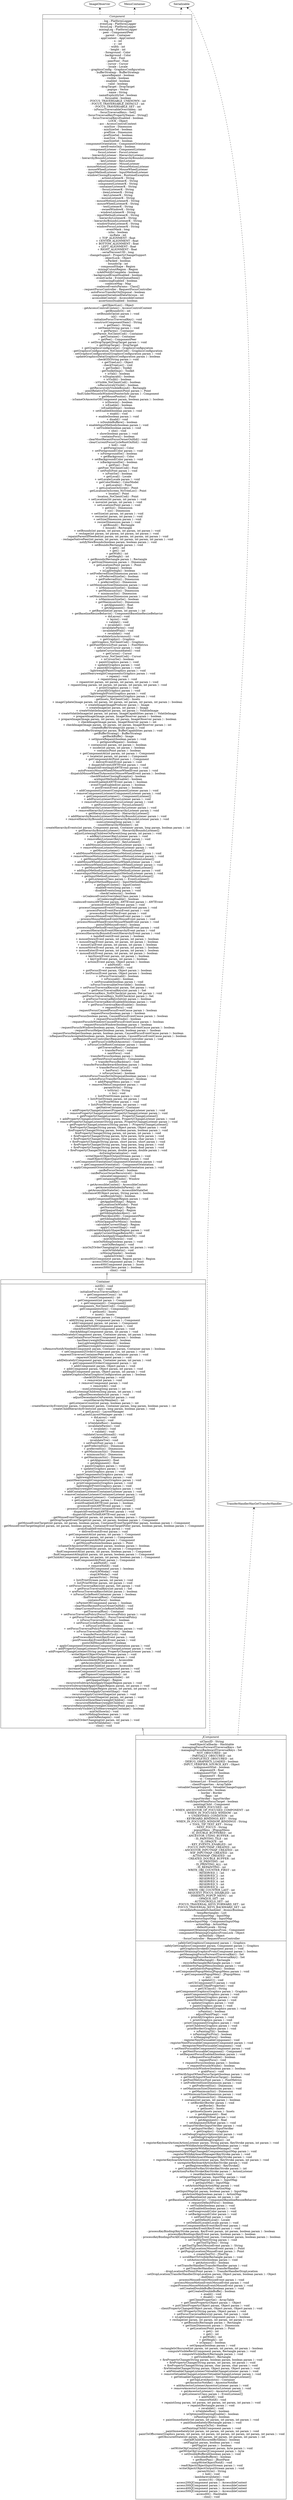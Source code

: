 digraph uml{rankdir=BT;JComponent->Container [arrowhead="onormal"];Container->Component [arrowhead="onormal"];Component->ImageObserver [arrowhead="vee",style="dashed"];Component->MenuContainer [arrowhead="vee",style="dashed"];Component->Serializable [arrowhead="vee",style="dashed"];Component[shape = "record",label=<{ <i>Component</i>|- log : PlatformLogger<br/>- eventLog : PlatformLogger<br/>- focusLog : PlatformLogger<br/>- mixingLog : PlatformLogger<br/>- peer : ComponentPeer<br/>- parent : Container<br/>- appContext : AppContext<br/>- x : int<br/>- y : int<br/>- width : int<br/>- height : int<br/>- foreground : Color<br/>- background : Color<br/>- font : Font<br/>- peerFont : Font<br/>- cursor : Cursor<br/>- locale : Locale<br/>- graphicsConfig : GraphicsConfiguration<br/>- bufferStrategy : BufferStrategy<br/>- ignoreRepaint : boolean<br/>- visible : boolean<br/>- enabled : boolean<br/>- valid : boolean<br/>- dropTarget : DropTarget<br/>- popups : Vector<br/>- name : String<br/>- nameExplicitlySet : boolean<br/>- focusable : boolean<br/>- FOCUS_TRAVERSABLE_UNKNOWN : int<br/>- FOCUS_TRAVERSABLE_DEFAULT : int<br/>- FOCUS_TRAVERSABLE_SET : int<br/>- isFocusTraversableOverridden : int<br/>- focusTraversalKeys : Set[]<br/>- focusTraversalKeyPropertyNames : String[]<br/>- focusTraversalKeysEnabled : boolean<br/>- LOCK : Object<br/>- acc : AccessControlContext<br/>- minSize : Dimension<br/>- minSizeSet : boolean<br/>- prefSize : Dimension<br/>- prefSizeSet : boolean<br/>- maxSize : Dimension<br/>- maxSizeSet : boolean<br/>- componentOrientation : ComponentOrientation<br/>- newEventsOnly : boolean<br/>- componentListener : ComponentListener<br/>- focusListener : FocusListener<br/>- hierarchyListener : HierarchyListener<br/>- hierarchyBoundsListener : HierarchyBoundsListener<br/>- keyListener : KeyListener<br/>- mouseListener : MouseListener<br/>- mouseMotionListener : MouseMotionListener<br/>- mouseWheelListener : MouseWheelListener<br/>- inputMethodListener : InputMethodListener<br/>- windowClosingException : RuntimeException<br/>- actionListenerK : String<br/>- adjustmentListenerK : String<br/>- componentListenerK : String<br/>- containerListenerK : String<br/>- focusListenerK : String<br/>- itemListenerK : String<br/>- keyListenerK : String<br/>- mouseListenerK : String<br/>- mouseMotionListenerK : String<br/>- mouseWheelListenerK : String<br/>- textListenerK : String<br/>- ownedWindowK : String<br/>- windowListenerK : String<br/>- inputMethodListenerK : String<br/>- hierarchyListenerK : String<br/>- hierarchyBoundsListenerK : String<br/>- windowStateListenerK : String<br/>- windowFocusListenerK : String<br/>- eventMask : long<br/>- isInc : boolean<br/>- incRate : int<br/>+ TOP_ALIGNMENT : float<br/>+ CENTER_ALIGNMENT : float<br/>+ BOTTOM_ALIGNMENT : float<br/>+ LEFT_ALIGNMENT : float<br/>+ RIGHT_ALIGNMENT : float<br/>- serialVersionUID : long<br/>- changeSupport : PropertyChangeSupport<br/>- objectLock : Object<br/>- isPacked : boolean<br/>- boundsOp : int<br/>- compoundShape : Region<br/>- mixingCutoutRegion : Region<br/>- isAddNotifyComplete : boolean<br/>- backgroundEraseDisabled : boolean<br/>- eventCache : EventQueueItem[]<br/>- coalescingEnabled : boolean<br/>- coalesceMap : Map<br/>- coalesceEventsParams : Class[]<br/>- requestFocusController : RequestFocusController<br/>- autoFocusTransferOnDisposal : boolean<br/>- componentSerializedDataVersion : int<br/>- accessibleContext : AccessibleContext<br/>- assertionsDisabled : boolean<br/>|- getObjectLoc() : Object<br/>- getAccessControlContex() : AccessControlContext<br/>- getBoundsO() : int<br/>- setBoundsOp(int param ) : void<br/>- ini() : void<br/>- initializeFocusTraversalKey() : void<br/>- constructComponentNam() : String<br/>+ getNam() : String<br/>+ setName(String param ) : void<br/>+ getParen() : Container<br/>- getParent_NoClientCod() : Container<br/>- getContaine() : Container<br/>+ getPee() : ComponentPeer<br/>+ setDropTarget(DropTarget param ) : void<br/>+ getDropTarge() : DropTarget<br/>+ getGraphicsConfiguratio() : GraphicsConfiguration<br/>- getGraphicsConfiguration_NoClientCod() : GraphicsConfiguration<br/>- setGraphicsConfiguration(GraphicsConfiguration param ) : void<br/>- updateGraphicsData(GraphicsConfiguration param ) : boolean<br/>- checkGD(String param ) : void<br/>+ getTreeLoc() : Object<br/>- checkTreeLoc() : void<br/>+ getToolki() : Toolkit<br/>- getToolkitImp() : Toolkit<br/>+ isVali() : boolean<br/>+ isDisplayabl() : boolean<br/>+ isVisibl() : boolean<br/>- isVisible_NoClientCod() : boolean<br/>- isRecursivelyVisibl() : boolean<br/>- getRecursivelyVisibleBound() : Rectangle<br/>- pointRelativeToComponent(Point param ) : Point<br/>- findUnderMouseInWindow(PointerInfo param ) : Component<br/>+ getMousePositio() : Point<br/>- isSameOrAncestorOf(Component param, boolean param ) : boolean<br/>+ isShowin() : boolean<br/>+ isEnable() : boolean<br/>- isEnabledImp() : boolean<br/>+ setEnabled(boolean param ) : void<br/>+ enabl() : void<br/>+ enable(boolean param ) : void<br/>+ disabl() : void<br/>+ isDoubleBuffere() : boolean<br/>+ enableInputMethods(boolean param ) : void<br/>+ setVisible(boolean param ) : void<br/>+ sho() : void<br/>+ show(boolean param ) : void<br/>- containsFocu() : boolean<br/>- clearMostRecentFocusOwnerOnHid() : void<br/>- clearCurrentFocusCycleRootOnHid() : void<br/>+ hid() : void<br/>+ getForegroun() : Color<br/>+ setForeground(Color param ) : void<br/>+ isForegroundSe() : boolean<br/>+ getBackgroun() : Color<br/>+ setBackground(Color param ) : void<br/>+ isBackgroundSe() : boolean<br/>+ getFon() : Font<br/>- getFont_NoClientCod() : Font<br/>+ setFont(Font param ) : void<br/>+ isFontSe() : boolean<br/>+ getLocal() : Locale<br/>+ setLocale(Locale param ) : void<br/>+ getColorMode() : ColorModel<br/>+ getLocatio() : Point<br/>+ getLocationOnScree() : Point<br/>- getLocationOnScreen_NoTreeLoc() : Point<br/>+ locatio() : Point<br/>- location_NoClientCod() : Point<br/>+ setLocation(int param, int param ) : void<br/>+ move(int param, int param ) : void<br/>+ setLocation(Point param ) : void<br/>+ getSiz() : Dimension<br/>+ siz() : Dimension<br/>+ setSize(int param, int param ) : void<br/>+ resize(int param, int param ) : void<br/>+ setSize(Dimension param ) : void<br/>+ resize(Dimension param ) : void<br/>+ getBound() : Rectangle<br/>+ bound() : Rectangle<br/>+ setBounds(int param, int param, int param, int param ) : void<br/>+ reshape(int param, int param, int param, int param ) : void<br/>- repaintParentIfNeeded(int param, int param, int param, int param ) : void<br/>- reshapeNativePeer(int param, int param, int param, int param, int param ) : void<br/>- notifyNewBounds(boolean param, boolean param ) : void<br/>+ setBounds(Rectangle param ) : void<br/>+ get() : int<br/>+ get() : int<br/>+ getWidt() : int<br/>+ getHeigh() : int<br/>+ getBounds(Rectangle param ) : Rectangle<br/>+ getSize(Dimension param ) : Dimension<br/>+ getLocation(Point param ) : Point<br/>+ isOpaqu() : boolean<br/>+ isLightweigh() : boolean<br/>+ setPreferredSize(Dimension param ) : void<br/>+ isPreferredSizeSe() : boolean<br/>+ getPreferredSiz() : Dimension<br/>+ preferredSiz() : Dimension<br/>+ setMinimumSize(Dimension param ) : void<br/>+ isMinimumSizeSe() : boolean<br/>+ getMinimumSiz() : Dimension<br/>+ minimumSiz() : Dimension<br/>+ setMaximumSize(Dimension param ) : void<br/>+ isMaximumSizeSe() : boolean<br/>+ getMaximumSiz() : Dimension<br/>+ getAlignment() : float<br/>+ getAlignment() : float<br/>+ getBaseline(int param, int param ) : int<br/>+ getBaselineResizeBehavio() : ComponentBaselineResizeBehavior<br/>+ doLayou() : void<br/>+ layou() : void<br/>+ validat() : void<br/>+ invalidat() : void<br/>- invalidateParen() : void<br/>- invalidateIfVali() : void<br/>+ revalidat() : void<br/>- revalidateSynchronousl() : void<br/>+ getGraphic() : Graphics<br/>- getGraphics_NoClientCod() : Graphics<br/>+ getFontMetrics(Font param ) : FontMetrics<br/>+ setCursor(Cursor param ) : void<br/>- updateCursorImmediatel() : void<br/>+ getCurso() : Cursor<br/>- getCursor_NoClientCod() : Cursor<br/>+ isCursorSe() : boolean<br/>+ paint(Graphics param ) : void<br/>+ update(Graphics param ) : void<br/>+ paintAll(Graphics param ) : void<br/>- lightweightPaint(Graphics param ) : void<br/>- paintHeavyweightComponents(Graphics param ) : void<br/>+ repain() : void<br/>+ repaint(long param ) : void<br/>+ repaint(int param, int param, int param, int param ) : void<br/>+ repaint(long param, int param, int param, int param, int param ) : void<br/>+ print(Graphics param ) : void<br/>+ printAll(Graphics param ) : void<br/>- lightweightPrint(Graphics param ) : void<br/>- printHeavyweightComponents(Graphics param ) : void<br/>- getInsets_NoClientCod() : Insets<br/>+ imageUpdate(Image param, int param, int param, int param, int param, int param ) : boolean<br/>+ createImage(ImageProducer param ) : Image<br/>+ createImage(int param, int param ) : Image<br/>+ createVolatileImage(int param, int param ) : VolatileImage<br/>+ createVolatileImage(int param, int param, ImageCapabilities param ) : VolatileImage<br/>+ prepareImage(Image param, ImageObserver param ) : boolean<br/>+ prepareImage(Image param, int param, int param, ImageObserver param ) : boolean<br/>+ checkImage(Image param, ImageObserver param ) : int<br/>+ checkImage(Image param, int param, int param, ImageObserver param ) : int<br/>- createBufferStrategy(int param ) : void<br/>- createBufferStrategy(int param, BufferCapabilities param ) : void<br/>- getBufferStrateg() : BufferStrategy<br/>- getBackBuffe() : Image<br/>+ setIgnoreRepaint(boolean param ) : void<br/>+ getIgnoreRepain() : boolean<br/>+ contains(int param, int param ) : boolean<br/>+ inside(int param, int param ) : boolean<br/>+ contains(Point param ) : boolean<br/>+ getComponentAt(int param, int param ) : Component<br/>+ locate(int param, int param ) : Component<br/>+ getComponentAt(Point param ) : Component<br/>+ deliverEvent(Event param ) : void<br/>+ dispatchEvent(AWTEvent param ) : void<br/>- dispatchEventImpl(AWTEvent param ) : void<br/>- autoProcessMouseWheel(MouseWheelEvent param ) : void<br/>- dispatchMouseWheelToAncestor(MouseWheelEvent param ) : boolean<br/>- checkWindowClosingExceptio() : boolean<br/>- areInputMethodsEnable() : boolean<br/>- eventEnabled(AWTEvent param ) : boolean<br/>- eventTypeEnabled(int param ) : boolean<br/>+ postEvent(Event param ) : boolean<br/>+ addComponentListener(ComponentListener param ) : void<br/>+ removeComponentListener(ComponentListener param ) : void<br/>+ getComponentListener() : ComponentListener[]<br/>+ addFocusListener(FocusListener param ) : void<br/>+ removeFocusListener(FocusListener param ) : void<br/>+ getFocusListener() : FocusListener[]<br/>+ addHierarchyListener(HierarchyListener param ) : void<br/>+ removeHierarchyListener(HierarchyListener param ) : void<br/>+ getHierarchyListener() : HierarchyListener[]<br/>+ addHierarchyBoundsListener(HierarchyBoundsListener param ) : void<br/>+ removeHierarchyBoundsListener(HierarchyBoundsListener param ) : void<br/>- numListening(long param ) : int<br/>- countHierarchyMember() : int<br/>- createHierarchyEvents(int param, Component param, Container param, long param, boolean param ) : int<br/>+ getHierarchyBoundsListener() : HierarchyBoundsListener[]<br/>- adjustListeningChildrenOnParent(long param, int param ) : void<br/>+ addKeyListener(KeyListener param ) : void<br/>+ removeKeyListener(KeyListener param ) : void<br/>+ getKeyListener() : KeyListener[]<br/>+ addMouseListener(MouseListener param ) : void<br/>+ removeMouseListener(MouseListener param ) : void<br/>+ getMouseListener() : MouseListener[]<br/>+ addMouseMotionListener(MouseMotionListener param ) : void<br/>+ removeMouseMotionListener(MouseMotionListener param ) : void<br/>+ getMouseMotionListener() : MouseMotionListener[]<br/>+ addMouseWheelListener(MouseWheelListener param ) : void<br/>+ removeMouseWheelListener(MouseWheelListener param ) : void<br/>+ getMouseWheelListener() : MouseWheelListener[]<br/>+ addInputMethodListener(InputMethodListener param ) : void<br/>+ removeInputMethodListener(InputMethodListener param ) : void<br/>+ getInputMethodListener() : InputMethodListener[]<br/>+ getListeners(Class param ) : EventListener[]<br/>+ getInputMethodRequest() : InputMethodRequests<br/>+ getInputContex() : InputContext<br/>- enableEvents(long param ) : void<br/>- disableEvents(long param ) : void<br/>- checkCoalescin() : boolean<br/>- isCoalesceEventsOverriden(Class param ) : boolean<br/>- isCoalescingEnable() : boolean<br/>- coalesceEvents(AWTEvent param, AWTEvent param ) : AWTEvent<br/>- processEvent(AWTEvent param ) : void<br/>- processComponentEvent(ComponentEvent param ) : void<br/>- processFocusEvent(FocusEvent param ) : void<br/>- processKeyEvent(KeyEvent param ) : void<br/>- processMouseEvent(MouseEvent param ) : void<br/>- processMouseMotionEvent(MouseEvent param ) : void<br/>- processMouseWheelEvent(MouseWheelEvent param ) : void<br/>- postsOldMouseEvent() : boolean<br/>- processInputMethodEvent(InputMethodEvent param ) : void<br/>- processHierarchyEvent(HierarchyEvent param ) : void<br/>- processHierarchyBoundsEvent(HierarchyEvent param ) : void<br/>+ handleEvent(Event param ) : boolean<br/>+ mouseDown(Event param, int param, int param ) : boolean<br/>+ mouseDrag(Event param, int param, int param ) : boolean<br/>+ mouseUp(Event param, int param, int param ) : boolean<br/>+ mouseMove(Event param, int param, int param ) : boolean<br/>+ mouseEnter(Event param, int param, int param ) : boolean<br/>+ mouseExit(Event param, int param, int param ) : boolean<br/>+ keyDown(Event param, int param ) : boolean<br/>+ keyUp(Event param, int param ) : boolean<br/>+ action(Event param, Object param ) : boolean<br/>+ addNotif() : void<br/>+ removeNotif() : void<br/>+ gotFocus(Event param, Object param ) : boolean<br/>+ lostFocus(Event param, Object param ) : boolean<br/>+ isFocusTraversabl() : boolean<br/>+ isFocusabl() : boolean<br/>+ setFocusable(boolean param ) : void<br/>- isFocusTraversableOverridde() : boolean<br/>+ setFocusTraversalKeys(int param, Set param ) : void<br/>+ getFocusTraversalKeys(int param ) : Set<br/>- setFocusTraversalKeys_NoIDCheck(int param, Set param ) : void<br/>- getFocusTraversalKeys_NoIDCheck(int param ) : Set<br/>+ areFocusTraversalKeysSet(int param ) : boolean<br/>+ setFocusTraversalKeysEnabled(boolean param ) : void<br/>+ getFocusTraversalKeysEnable() : boolean<br/>+ requestFocu() : void<br/>- requestFocus(CausedFocusEventCause param ) : boolean<br/>- requestFocus(boolean param ) : boolean<br/>- requestFocus(boolean param, CausedFocusEventCause param ) : boolean<br/>+ requestFocusInWindo() : boolean<br/>- requestFocusInWindow(CausedFocusEventCause param ) : boolean<br/>- requestFocusInWindow(boolean param ) : boolean<br/>- requestFocusInWindow(boolean param, CausedFocusEventCause param ) : boolean<br/>- requestFocusHelper(boolean param, boolean param ) : boolean<br/>- requestFocusHelper(boolean param, boolean param, CausedFocusEventCause param ) : boolean<br/>- isRequestFocusAccepted(boolean param, boolean param, CausedFocusEventCause param ) : boolean<br/>- setRequestFocusController(RequestFocusController param ) : void<br/>+ getFocusCycleRootAncesto() : Container<br/>+ isFocusCycleRoot(Container param ) : boolean<br/>- getTraversalRoo() : Container<br/>+ transferFocu() : void<br/>+ nextFocu() : void<br/>- transferFocus(boolean param ) : boolean<br/>- getNextFocusCandidat() : Component<br/>+ transferFocusBackwar() : void<br/>- transferFocusBackward(boolean param ) : boolean<br/>+ transferFocusUpCycl() : void<br/>+ hasFocu() : boolean<br/>+ isFocusOwne() : boolean<br/>- setAutoFocusTransferOnDisposal(boolean param ) : void<br/>- isAutoFocusTransferOnDisposa() : boolean<br/>+ add(PopupMenu param ) : void<br/>+ remove(MenuComponent param ) : void<br/>- paramStrin() : String<br/>+ toStrin() : String<br/>+ lis() : void<br/>+ list(PrintStream param ) : void<br/>+ list(PrintStream param, int param ) : void<br/>+ list(PrintWriter param ) : void<br/>+ list(PrintWriter param, int param ) : void<br/>- getNativeContaine() : Container<br/>+ addPropertyChangeListener(PropertyChangeListener param ) : void<br/>+ removePropertyChangeListener(PropertyChangeListener param ) : void<br/>+ getPropertyChangeListener() : PropertyChangeListener[]<br/>+ addPropertyChangeListener(String param, PropertyChangeListener param ) : void<br/>+ removePropertyChangeListener(String param, PropertyChangeListener param ) : void<br/>+ getPropertyChangeListeners(String param ) : PropertyChangeListener[]<br/>- firePropertyChange(String param, Object param, Object param ) : void<br/>- firePropertyChange(String param, boolean param, boolean param ) : void<br/>- firePropertyChange(String param, int param, int param ) : void<br/>+ firePropertyChange(String param, byte param, byte param ) : void<br/>+ firePropertyChange(String param, char param, char param ) : void<br/>+ firePropertyChange(String param, short param, short param ) : void<br/>+ firePropertyChange(String param, long param, long param ) : void<br/>+ firePropertyChange(String param, float param, float param ) : void<br/>+ firePropertyChange(String param, double param, double param ) : void<br/>- doSwingSerializatio() : void<br/>- writeObject(ObjectOutputStream param ) : void<br/>- readObject(ObjectInputStream param ) : void<br/>+ setComponentOrientation(ComponentOrientation param ) : void<br/>+ getComponentOrientatio() : ComponentOrientation<br/>+ applyComponentOrientation(ComponentOrientation param ) : void<br/>- canBeFocusOwne() : boolean<br/>- canBeFocusOwnerRecursivel() : boolean<br/>- relocateComponen() : void<br/>- getContainingWindo() : Window<br/>- initID() : void<br/>+ getAccessibleContex() : AccessibleContext<br/>- getAccessibleIndexInParen() : int<br/>- getAccessibleStateSe() : AccessibleStateSet<br/>- isInstanceOf(Object param, String param ) : boolean<br/>- areBoundsVali() : boolean<br/>- applyCompoundShape(Region param ) : void<br/>- getAppliedShap() : Region<br/>- getLocationOnWindo() : Point<br/>- getNormalShap() : Region<br/>- getOpaqueShap() : Region<br/>- getSiblingIndexAbov() : int<br/>- getHWPeerAboveM() : ComponentPeer<br/>- getSiblingIndexBelo() : int<br/>- isNonOpaqueForMixin() : boolean<br/>- calculateCurrentShap() : Region<br/>- applyCurrentShap() : void<br/>- subtractAndApplyShape(Region param ) : void<br/>- applyCurrentShapeBelowM() : void<br/>- subtractAndApplyShapeBelowM() : void<br/>- mixOnShowin() : void<br/>- mixOnHiding(boolean param ) : void<br/>- mixOnReshapin() : void<br/>- mixOnZOrderChanging(int param, int param ) : void<br/>- mixOnValidatin() : void<br/>- isMixingNeede() : boolean<br/>- updateZOrde() : void<br/>- access002(Component param, Region param ) : Region<br/>- access100(Component param ) : Point<br/>- access400(Component param ) : Insets<br/>- access500(Class param ) : boolean<br/>- clini() : void<br/>}>];Container[shape = "record",label=<{ Container|- initID() : void<br/>+ ini() : void<br/>- initializeFocusTraversalKey() : void<br/>+ getComponentCoun() : int<br/>+ countComponent() : int<br/>+ getComponent(int param ) : Component<br/>+ getComponent() : Component[]<br/>- getComponents_NoClientCod() : Component[]<br/>- getComponentsSyn() : Component[]<br/>+ getInset() : Insets<br/>+ inset() : Insets<br/>+ add(Component param ) : Component<br/>+ add(String param, Component param ) : Component<br/>+ add(Component param, int param ) : Component<br/>- checkAddToSelf(Component param ) : void<br/>- checkNotAWindow(Component param ) : void<br/>- checkAdding(Component param, int param ) : void<br/>- removeDelicately(Component param, Container param, int param ) : boolean<br/>- canContainFocusOwner(Component param ) : boolean<br/>- hasHeavyweightDescendant() : boolean<br/>- hasLightweightDescendant() : boolean<br/>- getHeavyweightContaine() : Container<br/>- isRemoveNotifyNeeded(Component param, Container param, Container param ) : boolean<br/>+ setComponentZOrder(Component param, int param ) : void<br/>- reparentTraverse(ContainerPeer param, Container param ) : void<br/>- reparentChild(Component param ) : void<br/>- addDelicately(Component param, Container param, int param ) : void<br/>+ getComponentZOrder(Component param ) : int<br/>+ add(Component param, Object param ) : void<br/>+ add(Component param, Object param, int param ) : void<br/>- addImpl(Component param, Object param, int param ) : void<br/>- updateGraphicsData(GraphicsConfiguration param ) : boolean<br/>- checkGD(String param ) : void<br/>+ remove(int param ) : void<br/>+ remove(Component param ) : void<br/>+ removeAl() : void<br/>- numListening(long param ) : int<br/>- adjustListeningChildren(long param, int param ) : void<br/>- adjustDescendants(int param ) : void<br/>- adjustDecendantsOnParent(int param ) : void<br/>- countHierarchyMember() : int<br/>- getListenersCount(int param, boolean param ) : int<br/>- createHierarchyEvents(int param, Component param, Container param, long param, boolean param ) : int<br/>- createChildHierarchyEvents(int param, long param, boolean param ) : void<br/>+ getLayou() : LayoutManager<br/>+ setLayout(LayoutManager param ) : void<br/>+ doLayou() : void<br/>+ layou() : void<br/>+ isValidateRoo() : boolean<br/>- invalidateParen() : void<br/>+ invalidat() : void<br/>+ validat() : void<br/>- validateUnconditionall() : void<br/>- validateTre() : void<br/>- invalidateTre() : void<br/>+ setFont(Font param ) : void<br/>+ getPreferredSiz() : Dimension<br/>+ preferredSiz() : Dimension<br/>+ getMinimumSiz() : Dimension<br/>+ minimumSiz() : Dimension<br/>+ getMaximumSiz() : Dimension<br/>+ getAlignment() : float<br/>+ getAlignment() : float<br/>+ paint(Graphics param ) : void<br/>+ update(Graphics param ) : void<br/>+ print(Graphics param ) : void<br/>+ paintComponents(Graphics param ) : void<br/>- lightweightPaint(Graphics param ) : void<br/>- paintHeavyweightComponents(Graphics param ) : void<br/>+ printComponents(Graphics param ) : void<br/>- lightweightPrint(Graphics param ) : void<br/>- printHeavyweightComponents(Graphics param ) : void<br/>+ addContainerListener(ContainerListener param ) : void<br/>+ removeContainerListener(ContainerListener param ) : void<br/>+ getContainerListener() : ContainerListener[]<br/>+ getListeners(Class param ) : EventListener[]<br/>- eventEnabled(AWTEvent param ) : boolean<br/>- processEvent(AWTEvent param ) : void<br/>- processContainerEvent(ContainerEvent param ) : void<br/>- dispatchEventImpl(AWTEvent param ) : void<br/>- dispatchEventToSelf(AWTEvent param ) : void<br/>- getMouseEventTarget(int param, int param, boolean param ) : Component<br/>- getDropTargetEventTarget(int param, int param, boolean param ) : Component<br/>- getMouseEventTarget(int param, int param, boolean param, ContainerEventTargetFilter param, boolean param ) : Component<br/>- getMouseEventTargetImpl(int param, int param, boolean param, ContainerEventTargetFilter param, boolean param, boolean param ) : Component<br/>- proxyEnableEvents(long param ) : void<br/>+ deliverEvent(Event param ) : void<br/>+ getComponentAt(int param, int param ) : Component<br/>+ locate(int param, int param ) : Component<br/>+ getComponentAt(Point param ) : Component<br/>+ getMousePosition(boolean param ) : Point<br/>- isSameOrAncestorOf(Component param, boolean param ) : boolean<br/>+ findComponentAt(int param, int param ) : Component<br/>- findComponentAt(int param, int param, boolean param ) : Component<br/>- findComponentAtImpl(int param, int param, boolean param ) : Component<br/>- getChildAt(Component param, int param, int param, boolean param ) : Component<br/>+ findComponentAt(Point param ) : Component<br/>+ addNotif() : void<br/>+ removeNotif() : void<br/>+ isAncestorOf(Component param ) : boolean<br/>- startLWModa() : void<br/>- stopLWModa() : void<br/>- paramStrin() : String<br/>+ list(PrintStream param, int param ) : void<br/>+ list(PrintWriter param, int param ) : void<br/>+ setFocusTraversalKeys(int param, Set param ) : void<br/>+ getFocusTraversalKeys(int param ) : Set<br/>+ areFocusTraversalKeysSet(int param ) : boolean<br/>+ isFocusCycleRoot(Container param ) : boolean<br/>- findTraversalRoo() : Container<br/>- containsFocu() : boolean<br/>- isParentOf(Component param ) : boolean<br/>- clearMostRecentFocusOwnerOnHid() : void<br/>- clearCurrentFocusCycleRootOnHid() : void<br/>- getTraversalRoo() : Container<br/>+ setFocusTraversalPolicy(FocusTraversalPolicy param ) : void<br/>+ getFocusTraversalPolic() : FocusTraversalPolicy<br/>+ isFocusTraversalPolicySe() : boolean<br/>+ setFocusCycleRoot(boolean param ) : void<br/>+ isFocusCycleRoo() : boolean<br/>+ setFocusTraversalPolicyProvider(boolean param ) : void<br/>+ isFocusTraversalPolicyProvide() : boolean<br/>+ transferFocusDownCycl() : void<br/>- preProcessKeyEvent(KeyEvent param ) : void<br/>- postProcessKeyEvent(KeyEvent param ) : void<br/>- postsOldMouseEvent() : boolean<br/>+ applyComponentOrientation(ComponentOrientation param ) : void<br/>+ addPropertyChangeListener(PropertyChangeListener param ) : void<br/>+ addPropertyChangeListener(String param, PropertyChangeListener param ) : void<br/>- writeObject(ObjectOutputStream param ) : void<br/>- readObject(ObjectInputStream param ) : void<br/>- getAccessibleAt(Point param ) : Accessible<br/>- getAccessibleChildrenCoun() : int<br/>- getAccessibleChild(int param ) : Accessible<br/>- increaseComponentCount(Component param ) : void<br/>- decreaseComponentCount(Component param ) : void<br/>- getTopmostComponentInde() : int<br/>- getBottommostComponentInde() : int<br/>- getOpaqueShap() : Region<br/>- recursiveSubtractAndApplyShape(Region param ) : void<br/>- recursiveSubtractAndApplyShape(Region param, int param ) : void<br/>- recursiveSubtractAndApplyShape(Region param, int param, int param ) : void<br/>- recursiveApplyCurrentShap() : void<br/>- recursiveApplyCurrentShape(int param ) : void<br/>- recursiveApplyCurrentShape(int param, int param ) : void<br/>- recursiveShowHeavyweightChildre() : void<br/>- recursiveHideHeavyweightChildre() : void<br/>- recursiveRelocateHeavyweightChildren(Point param ) : void<br/>- isRecursivelyVisibleUpToHeavyweightContaine() : boolean<br/>- mixOnShowin() : void<br/>- mixOnHiding(boolean param ) : void<br/>- mixOnReshapin() : void<br/>- mixOnZOrderChanging(int param, int param ) : void<br/>- mixOnValidatin() : void<br/>- clini() : void<br/>}>];JComponent->Serializable [arrowhead="vee",style="dashed"];JComponent->TransferHandlerHasGetTransferHandler [arrowhead="vee",style="dashed"];JComponent[shape = "record",label=<{ <i>JComponent</i>|- uiClassID : String<br/>- readObjectCallbacks : Hashtable<br/>- managingFocusForwardTraversalKeys : Set<br/>- managingFocusBackwardTraversalKeys : Set<br/>- NOT_OBSCURED : int<br/>- PARTIALLY_OBSCURED : int<br/>- COMPLETELY_OBSCURED : int<br/>- DEBUG_GRAPHICS_LOADED : boolean<br/>- INPUT_VERIFIER_SOURCE_KEY : Object<br/>- isAlignmentXSet : boolean<br/>- alignmentX : float<br/>- isAlignmentYSet : boolean<br/>- alignmentY : float<br/>- ui : ComponentUI<br/>- listenerList : EventListenerList<br/>- clientProperties : ArrayTable<br/>- vetoableChangeSupport : VetoableChangeSupport<br/>- autoscrolls : boolean<br/>- border : Border<br/>- flags : int<br/>- inputVerifier : InputVerifier<br/>- verifyInputWhenFocusTarget : boolean<br/>- paintingChild : Component<br/>+ WHEN_FOCUSED : int<br/>+ WHEN_ANCESTOR_OF_FOCUSED_COMPONENT : int<br/>+ WHEN_IN_FOCUSED_WINDOW : int<br/>+ UNDEFINED_CONDITION : int<br/>- KEYBOARD_BINDINGS_KEY : String<br/>- WHEN_IN_FOCUSED_WINDOW_BINDINGS : String<br/>+ TOOL_TIP_TEXT_KEY : String<br/>- NEXT_FOCUS : String<br/>- popupMenu : JPopupMenu<br/>- IS_DOUBLE_BUFFERED : int<br/>- ANCESTOR_USING_BUFFER : int<br/>- IS_PAINTING_TILE : int<br/>- IS_OPAQUE : int<br/>- KEY_EVENTS_ENABLED : int<br/>- FOCUS_INPUTMAP_CREATED : int<br/>- ANCESTOR_INPUTMAP_CREATED : int<br/>- WIF_INPUTMAP_CREATED : int<br/>- ACTIONMAP_CREATED : int<br/>- CREATED_DOUBLE_BUFFER : int<br/>- IS_PRINTING : int<br/>- IS_PRINTING_ALL : int<br/>- IS_REPAINTING : int<br/>- WRITE_OBJ_COUNTER_FIRST : int<br/>- RESERVED_1 : int<br/>- RESERVED_2 : int<br/>- RESERVED_3 : int<br/>- RESERVED_4 : int<br/>- RESERVED_5 : int<br/>- RESERVED_6 : int<br/>- WRITE_OBJ_COUNTER_LAST : int<br/>- REQUEST_FOCUS_DISABLED : int<br/>- INHERITS_POPUP_MENU : int<br/>- OPAQUE_SET : int<br/>- AUTOSCROLLS_SET : int<br/>- FOCUS_TRAVERSAL_KEYS_FORWARD_SET : int<br/>- FOCUS_TRAVERSAL_KEYS_BACKWARD_SET : int<br/>- revalidateRunnableScheduled : AtomicBoolean<br/>- tempRectangles : List<br/>- focusInputMap : InputMap<br/>- ancestorInputMap : InputMap<br/>- windowInputMap : ComponentInputMap<br/>- actionMap : ActionMap<br/>- defaultLocale : String<br/>- componentObtainingGraphicsFrom : Component<br/>- componentObtainingGraphicsFromLock : Object<br/>- aaTextInfo : Object<br/>- focusController : RequestFocusController<br/>|- safelyGetGraphics(Component param ) : Graphics<br/>- safelyGetGraphics(Component param, Component param ) : Graphics<br/>- getGraphicsInvoked(Component param ) : void<br/>- isComponentObtainingGraphicsFrom(Component param ) : boolean<br/>- getManagingFocusForwardTraversalKey() : Set<br/>- getManagingFocusBackwardTraversalKey() : Set<br/>- fetchRectangl() : Rectangle<br/>- recycleRectangle(Rectangle param ) : void<br/>+ setInheritsPopupMenu(boolean param ) : void<br/>+ getInheritsPopupMen() : boolean<br/>+ setComponentPopupMenu(JPopupMenu param ) : void<br/>+ getComponentPopupMen() : JPopupMenu<br/>+ ini() : void<br/>+ updateU() : void<br/>- setUI(ComponentUI param ) : void<br/>- uninstallUIAndPropertie() : void<br/>+ getUIClassI() : String<br/>- getComponentGraphics(Graphics param ) : Graphics<br/>- paintComponent(Graphics param ) : void<br/>- paintChildren(Graphics param ) : void<br/>- paintBorder(Graphics param ) : void<br/>+ update(Graphics param ) : void<br/>+ paint(Graphics param ) : void<br/>- paintForceDoubleBuffered(Graphics param ) : void<br/>- isPaintin() : boolean<br/>- adjustPaintFlag() : void<br/>+ printAll(Graphics param ) : void<br/>+ print(Graphics param ) : void<br/>- printComponent(Graphics param ) : void<br/>- printChildren(Graphics param ) : void<br/>- printBorder(Graphics param ) : void<br/>+ isPaintingTil() : boolean<br/>+ isPaintingForPrin() : boolean<br/>+ isManagingFocu() : boolean<br/>- registerNextFocusableComponen() : void<br/>- registerNextFocusableComponent(Component param ) : void<br/>- deregisterNextFocusableComponen() : void<br/>+ setNextFocusableComponent(Component param ) : void<br/>+ getNextFocusableComponen() : Component<br/>+ setRequestFocusEnabled(boolean param ) : void<br/>+ isRequestFocusEnable() : boolean<br/>+ requestFocu() : void<br/>+ requestFocus(boolean param ) : boolean<br/>+ requestFocusInWindo() : boolean<br/>- requestFocusInWindow(boolean param ) : boolean<br/>+ grabFocu() : void<br/>+ setVerifyInputWhenFocusTarget(boolean param ) : void<br/>+ getVerifyInputWhenFocusTarge() : boolean<br/>+ getFontMetrics(Font param ) : FontMetrics<br/>+ setPreferredSize(Dimension param ) : void<br/>+ getPreferredSiz() : Dimension<br/>+ setMaximumSize(Dimension param ) : void<br/>+ getMaximumSiz() : Dimension<br/>+ setMinimumSize(Dimension param ) : void<br/>+ getMinimumSiz() : Dimension<br/>+ contains(int param, int param ) : boolean<br/>+ setBorder(Border param ) : void<br/>+ getBorde() : Border<br/>+ getInset() : Insets<br/>+ getInsets(Insets param ) : Insets<br/>+ getAlignment() : float<br/>+ setAlignmentY(float param ) : void<br/>+ getAlignment() : float<br/>+ setAlignmentX(float param ) : void<br/>+ setInputVerifier(InputVerifier param ) : void<br/>+ getInputVerifie() : InputVerifier<br/>+ getGraphic() : Graphics<br/>+ setDebugGraphicsOptions(int param ) : void<br/>+ getDebugGraphicsOption() : int<br/>- shouldDebugGraphic() : int<br/>+ registerKeyboardAction(ActionListener param, String param, KeyStroke param, int param ) : void<br/>- registerWithKeyboardManager(boolean param ) : void<br/>- unregisterWithKeyboardManage() : void<br/>- componentInputMapChanged(ComponentInputMap param ) : void<br/>- registerWithKeyboardManager(KeyStroke param ) : void<br/>- unregisterWithKeyboardManager(KeyStroke param ) : void<br/>+ registerKeyboardAction(ActionListener param, KeyStroke param, int param ) : void<br/>+ unregisterKeyboardAction(KeyStroke param ) : void<br/>+ getRegisteredKeyStroke() : KeyStroke[]<br/>+ getConditionForKeyStroke(KeyStroke param ) : int<br/>+ getActionForKeyStroke(KeyStroke param ) : ActionListener<br/>+ resetKeyboardAction() : void<br/>+ setInputMap(int param, InputMap param ) : void<br/>+ getInputMap(int param ) : InputMap<br/>+ getInputMa() : InputMap<br/>+ setActionMap(ActionMap param ) : void<br/>+ getActionMa() : ActionMap<br/>- getInputMap(int param, boolean param ) : InputMap<br/>- getActionMap(boolean param ) : ActionMap<br/>+ getBaseline(int param, int param ) : int<br/>+ getBaselineResizeBehavio() : ComponentBaselineResizeBehavior<br/>+ requestDefaultFocu() : boolean<br/>+ setVisible(boolean param ) : void<br/>+ setEnabled(boolean param ) : void<br/>+ setForeground(Color param ) : void<br/>+ setBackground(Color param ) : void<br/>+ setFont(Font param ) : void<br/>+ getDefaultLocal() : Locale<br/>+ setDefaultLocale(Locale param ) : void<br/>- processComponentKeyEvent(KeyEvent param ) : void<br/>- processKeyEvent(KeyEvent param ) : void<br/>- processKeyBinding(KeyStroke param, KeyEvent param, int param, boolean param ) : boolean<br/>- processKeyBindings(KeyEvent param, boolean param ) : boolean<br/>- processKeyBindingsForAllComponents(KeyEvent param, Container param, boolean param ) : boolean<br/>+ setToolTipText(String param ) : void<br/>+ getToolTipTex() : String<br/>+ getToolTipText(MouseEvent param ) : String<br/>+ getToolTipLocation(MouseEvent param ) : Point<br/>+ getPopupLocation(MouseEvent param ) : Point<br/>+ createToolTi() : JToolTip<br/>+ scrollRectToVisible(Rectangle param ) : void<br/>+ setAutoscrolls(boolean param ) : void<br/>+ getAutoscroll() : boolean<br/>+ setTransferHandler(TransferHandler param ) : void<br/>+ getTransferHandle() : TransferHandler<br/>- dropLocationForPoint(Point param ) : TransferHandlerDropLocation<br/>- setDropLocation(TransferHandlerDropLocation param, Object param, boolean param ) : Object<br/>- dndDon() : void<br/>- processMouseEvent(MouseEvent param ) : void<br/>- processMouseMotionEvent(MouseEvent param ) : void<br/>- superProcessMouseMotionEvent(MouseEvent param ) : void<br/>- setCreatedDoubleBuffer(boolean param ) : void<br/>- getCreatedDoubleBuffe() : boolean<br/>+ enabl() : void<br/>+ disabl() : void<br/>- getClientPropertie() : ArrayTable<br/>+ getClientProperty(Object param ) : Object<br/>+ putClientProperty(Object param, Object param ) : void<br/>- clientPropertyChanged(Object param, Object param, Object param ) : void<br/>- setUIProperty(String param, Object param ) : void<br/>+ setFocusTraversalKeys(int param, Set param ) : void<br/>+ isLightweightComponent(Component param ) : boolean<br/>+ reshape(int param, int param, int param, int param ) : void<br/>+ getBounds(Rectangle param ) : Rectangle<br/>+ getSize(Dimension param ) : Dimension<br/>+ getLocation(Point param ) : Point<br/>+ get() : int<br/>+ get() : int<br/>+ getWidt() : int<br/>+ getHeigh() : int<br/>+ isOpaqu() : boolean<br/>+ setOpaque(boolean param ) : void<br/>- rectangleIsObscured(int param, int param, int param, int param ) : boolean<br/>- computeVisibleRect(Component param, Rectangle param ) : void<br/>+ computeVisibleRect(Rectangle param ) : void<br/>+ getVisibleRec() : Rectangle<br/>+ firePropertyChange(String param, boolean param, boolean param ) : void<br/>+ firePropertyChange(String param, int param, int param ) : void<br/>+ firePropertyChange(String param, char param, char param ) : void<br/>- fireVetoableChange(String param, Object param, Object param ) : void<br/>+ addVetoableChangeListener(VetoableChangeListener param ) : void<br/>+ removeVetoableChangeListener(VetoableChangeListener param ) : void<br/>+ getVetoableChangeListener() : VetoableChangeListener[]<br/>+ getTopLevelAncesto() : Container<br/>- getAncestorNotifie() : AncestorNotifier<br/>+ addAncestorListener(AncestorListener param ) : void<br/>+ removeAncestorListener(AncestorListener param ) : void<br/>+ getAncestorListener() : AncestorListener[]<br/>+ getListeners(Class param ) : EventListener[]<br/>+ addNotif() : void<br/>+ removeNotif() : void<br/>+ repaint(long param, int param, int param, int param, int param ) : void<br/>+ repaint(Rectangle param ) : void<br/>+ revalidat() : void<br/>+ isValidateRoo() : boolean<br/>+ isOptimizedDrawingEnable() : boolean<br/>- isPaintingOrigi() : boolean<br/>+ paintImmediately(int param, int param, int param, int param ) : void<br/>+ paintImmediately(Rectangle param ) : void<br/>- alwaysOnTo() : boolean<br/>- setPaintingChild(Component param ) : void<br/>- _paintImmediately(int param, int param, int param, int param ) : void<br/>- paintToOffscreen(Graphics param, int param, int param, int param, int param, int param, int param ) : void<br/>- getObscuredState(int param, int param, int param, int param, int param ) : int<br/>- checkIfChildObscuredBySiblin() : boolean<br/>- setFlag(int param, boolean param ) : void<br/>- getFlag(int param ) : boolean<br/>- setWriteObjCounter(JComponent param, byte param ) : void<br/>- getWriteObjCounter(JComponent param ) : byte<br/>+ setDoubleBuffered(boolean param ) : void<br/>+ isDoubleBuffere() : boolean<br/>+ getRootPan() : JRootPane<br/>- compWriteObjectNotif() : void<br/>- readObject(ObjectInputStream param ) : void<br/>- writeObject(ObjectOutputStream param ) : void<br/>- paramStrin() : String<br/>+ hid() : void<br/>- lambdarevalidate() : void<br/>- access10() : Object<br/>- access200(JComponent param ) : AccessibleContext<br/>- access300(JComponent param ) : AccessibleContext<br/>- access400(JComponent param ) : AccessibleContext<br/>- access500(JComponent param ) : AccessibleContext<br/>- access60() : Hashtable<br/>- clini() : void<br/>}>];}